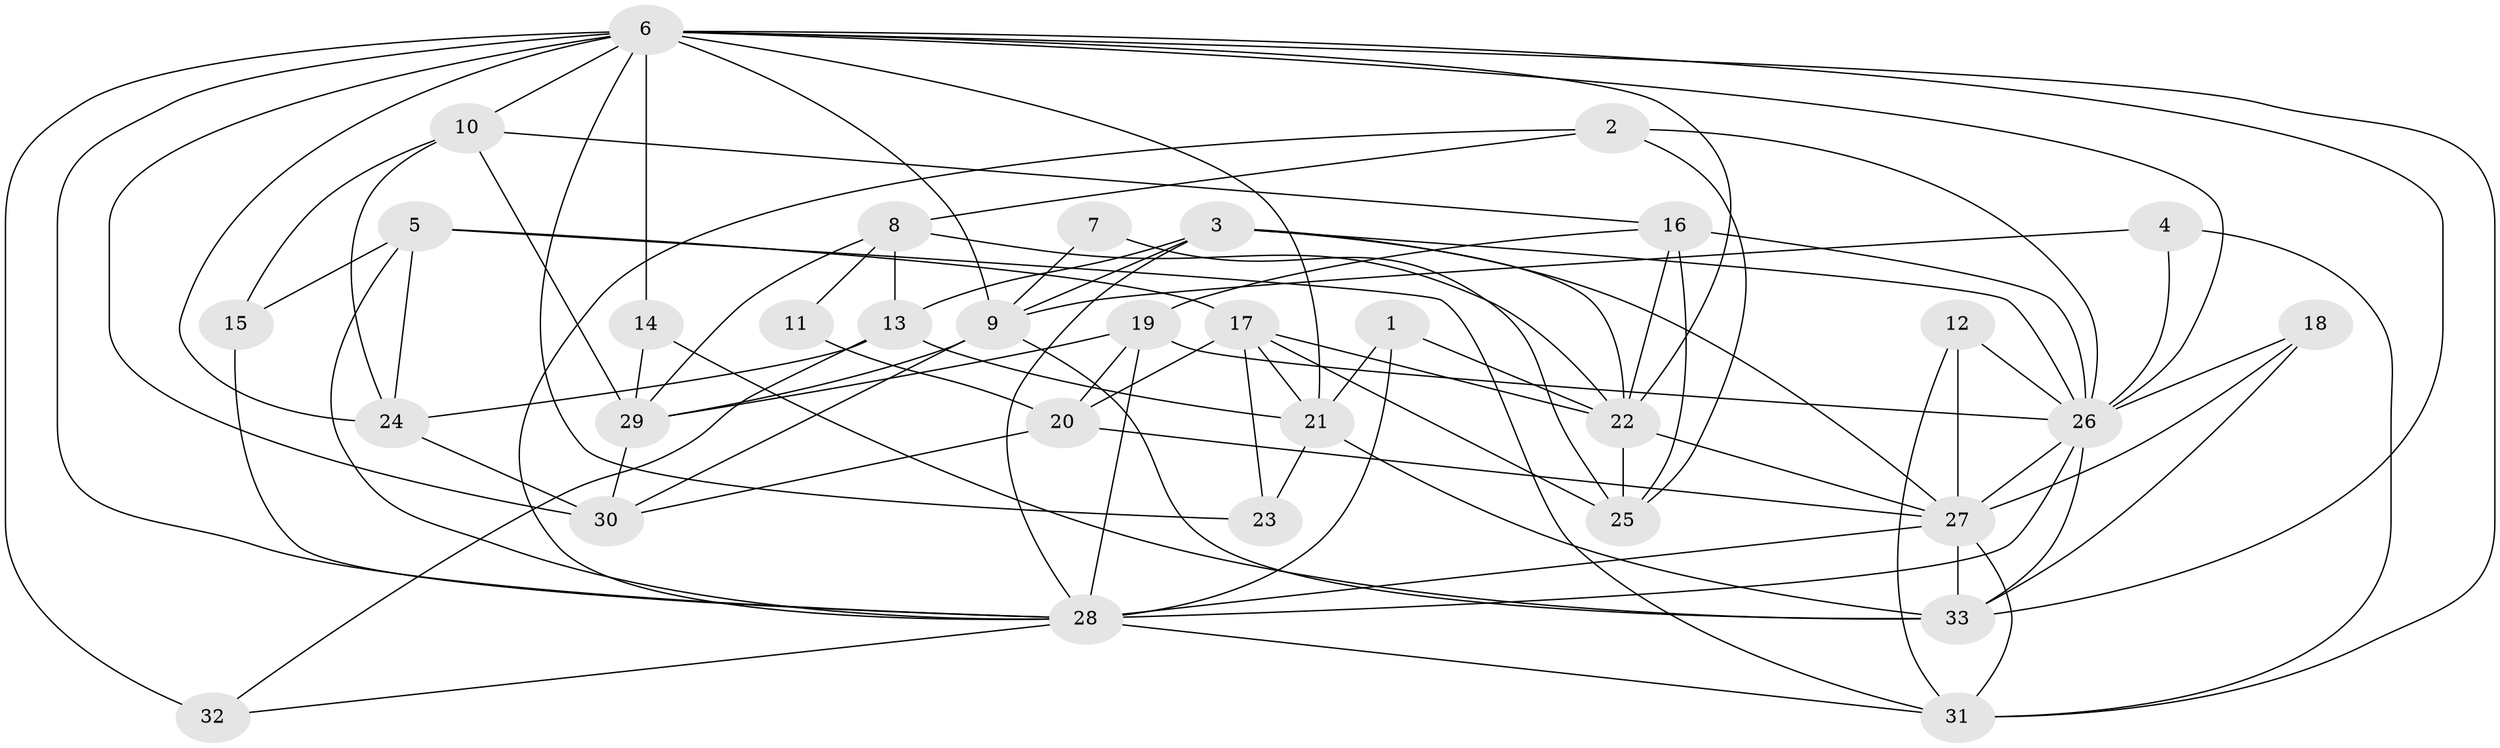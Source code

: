// original degree distribution, {3: 0.23076923076923078, 6: 0.12307692307692308, 4: 0.3384615384615385, 5: 0.2, 2: 0.1076923076923077}
// Generated by graph-tools (version 1.1) at 2025/26/03/09/25 03:26:19]
// undirected, 33 vertices, 89 edges
graph export_dot {
graph [start="1"]
  node [color=gray90,style=filled];
  1;
  2;
  3;
  4;
  5;
  6;
  7;
  8;
  9;
  10;
  11;
  12;
  13;
  14;
  15;
  16;
  17;
  18;
  19;
  20;
  21;
  22;
  23;
  24;
  25;
  26;
  27;
  28;
  29;
  30;
  31;
  32;
  33;
  1 -- 21 [weight=1.0];
  1 -- 22 [weight=1.0];
  1 -- 28 [weight=1.0];
  2 -- 8 [weight=1.0];
  2 -- 25 [weight=1.0];
  2 -- 26 [weight=1.0];
  2 -- 28 [weight=1.0];
  3 -- 9 [weight=1.0];
  3 -- 13 [weight=1.0];
  3 -- 22 [weight=1.0];
  3 -- 26 [weight=1.0];
  3 -- 27 [weight=1.0];
  3 -- 28 [weight=1.0];
  4 -- 9 [weight=1.0];
  4 -- 26 [weight=1.0];
  4 -- 31 [weight=1.0];
  5 -- 15 [weight=1.0];
  5 -- 17 [weight=1.0];
  5 -- 24 [weight=1.0];
  5 -- 28 [weight=1.0];
  5 -- 31 [weight=1.0];
  6 -- 9 [weight=1.0];
  6 -- 10 [weight=1.0];
  6 -- 14 [weight=1.0];
  6 -- 21 [weight=1.0];
  6 -- 22 [weight=1.0];
  6 -- 23 [weight=2.0];
  6 -- 24 [weight=1.0];
  6 -- 26 [weight=2.0];
  6 -- 28 [weight=1.0];
  6 -- 30 [weight=1.0];
  6 -- 31 [weight=1.0];
  6 -- 32 [weight=1.0];
  6 -- 33 [weight=1.0];
  7 -- 9 [weight=1.0];
  7 -- 25 [weight=1.0];
  8 -- 11 [weight=1.0];
  8 -- 13 [weight=1.0];
  8 -- 22 [weight=1.0];
  8 -- 29 [weight=1.0];
  9 -- 29 [weight=1.0];
  9 -- 30 [weight=1.0];
  9 -- 33 [weight=1.0];
  10 -- 15 [weight=1.0];
  10 -- 16 [weight=1.0];
  10 -- 24 [weight=1.0];
  10 -- 29 [weight=1.0];
  11 -- 20 [weight=1.0];
  12 -- 26 [weight=1.0];
  12 -- 27 [weight=1.0];
  12 -- 31 [weight=1.0];
  13 -- 21 [weight=1.0];
  13 -- 24 [weight=1.0];
  13 -- 32 [weight=1.0];
  14 -- 29 [weight=1.0];
  14 -- 33 [weight=1.0];
  15 -- 28 [weight=1.0];
  16 -- 19 [weight=1.0];
  16 -- 22 [weight=1.0];
  16 -- 25 [weight=1.0];
  16 -- 26 [weight=1.0];
  17 -- 20 [weight=1.0];
  17 -- 21 [weight=1.0];
  17 -- 22 [weight=1.0];
  17 -- 23 [weight=1.0];
  17 -- 25 [weight=1.0];
  18 -- 26 [weight=1.0];
  18 -- 27 [weight=1.0];
  18 -- 33 [weight=1.0];
  19 -- 20 [weight=1.0];
  19 -- 26 [weight=1.0];
  19 -- 28 [weight=1.0];
  19 -- 29 [weight=2.0];
  20 -- 27 [weight=1.0];
  20 -- 30 [weight=1.0];
  21 -- 23 [weight=1.0];
  21 -- 33 [weight=1.0];
  22 -- 25 [weight=1.0];
  22 -- 27 [weight=1.0];
  24 -- 30 [weight=2.0];
  26 -- 27 [weight=1.0];
  26 -- 28 [weight=2.0];
  26 -- 33 [weight=1.0];
  27 -- 28 [weight=1.0];
  27 -- 31 [weight=2.0];
  27 -- 33 [weight=1.0];
  28 -- 31 [weight=2.0];
  28 -- 32 [weight=1.0];
  29 -- 30 [weight=1.0];
}
